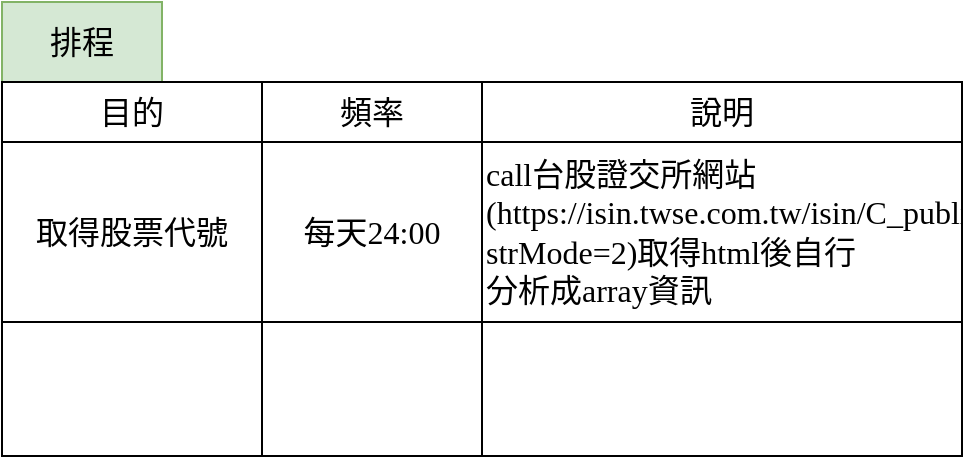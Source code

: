 <mxfile version="16.0.2" type="device" pages="2"><diagram id="e4DUfNniliITKiZ7ePy7" name="第1頁"><mxGraphModel dx="946" dy="606" grid="1" gridSize="10" guides="1" tooltips="1" connect="1" arrows="1" fold="1" page="1" pageScale="1" pageWidth="900" pageHeight="1200" math="0" shadow="0"><root><mxCell id="0"/><mxCell id="1" parent="0"/><mxCell id="ksnaU0MlQ8OEbnl-Scff-1" value="&lt;font face=&quot;Verdana&quot; style=&quot;font-size: 16px&quot;&gt;排程&lt;/font&gt;" style="rounded=0;whiteSpace=wrap;html=1;fillColor=#d5e8d4;strokeColor=#82b366;" parent="1" vertex="1"><mxGeometry x="40" y="40" width="80" height="40" as="geometry"/></mxCell><mxCell id="ksnaU0MlQ8OEbnl-Scff-4" value="" style="shape=table;html=1;whiteSpace=wrap;startSize=0;container=1;collapsible=0;childLayout=tableLayout;fontFamily=Verdana;fontSize=16;" parent="1" vertex="1"><mxGeometry x="40" y="80" width="480" height="187" as="geometry"/></mxCell><mxCell id="ksnaU0MlQ8OEbnl-Scff-5" value="" style="shape=partialRectangle;html=1;whiteSpace=wrap;collapsible=0;dropTarget=0;pointerEvents=0;fillColor=none;top=0;left=0;bottom=0;right=0;points=[[0,0.5],[1,0.5]];portConstraint=eastwest;fontFamily=Verdana;fontSize=16;" parent="ksnaU0MlQ8OEbnl-Scff-4" vertex="1"><mxGeometry width="480" height="30" as="geometry"/></mxCell><mxCell id="ksnaU0MlQ8OEbnl-Scff-6" value="目的" style="shape=partialRectangle;html=1;whiteSpace=wrap;connectable=0;fillColor=none;top=0;left=0;bottom=0;right=0;overflow=hidden;pointerEvents=1;fontFamily=Verdana;fontSize=16;" parent="ksnaU0MlQ8OEbnl-Scff-5" vertex="1"><mxGeometry width="130" height="30" as="geometry"><mxRectangle width="130" height="30" as="alternateBounds"/></mxGeometry></mxCell><mxCell id="ksnaU0MlQ8OEbnl-Scff-7" value="頻率" style="shape=partialRectangle;html=1;whiteSpace=wrap;connectable=0;fillColor=none;top=0;left=0;bottom=0;right=0;overflow=hidden;pointerEvents=1;fontFamily=Verdana;fontSize=16;" parent="ksnaU0MlQ8OEbnl-Scff-5" vertex="1"><mxGeometry x="130" width="110" height="30" as="geometry"><mxRectangle width="110" height="30" as="alternateBounds"/></mxGeometry></mxCell><mxCell id="ksnaU0MlQ8OEbnl-Scff-8" value="說明" style="shape=partialRectangle;html=1;whiteSpace=wrap;connectable=0;fillColor=none;top=0;left=0;bottom=0;right=0;overflow=hidden;pointerEvents=1;fontFamily=Verdana;fontSize=16;" parent="ksnaU0MlQ8OEbnl-Scff-5" vertex="1"><mxGeometry x="240" width="240" height="30" as="geometry"><mxRectangle width="240" height="30" as="alternateBounds"/></mxGeometry></mxCell><mxCell id="ksnaU0MlQ8OEbnl-Scff-9" value="" style="shape=partialRectangle;html=1;whiteSpace=wrap;collapsible=0;dropTarget=0;pointerEvents=0;fillColor=none;top=0;left=0;bottom=0;right=0;points=[[0,0.5],[1,0.5]];portConstraint=eastwest;fontFamily=Verdana;fontSize=16;" parent="ksnaU0MlQ8OEbnl-Scff-4" vertex="1"><mxGeometry y="30" width="480" height="90" as="geometry"/></mxCell><mxCell id="ksnaU0MlQ8OEbnl-Scff-10" value="取得股票代號" style="shape=partialRectangle;html=1;whiteSpace=wrap;connectable=0;fillColor=none;top=0;left=0;bottom=0;right=0;overflow=hidden;pointerEvents=1;fontFamily=Verdana;fontSize=16;" parent="ksnaU0MlQ8OEbnl-Scff-9" vertex="1"><mxGeometry width="130" height="90" as="geometry"><mxRectangle width="130" height="90" as="alternateBounds"/></mxGeometry></mxCell><mxCell id="ksnaU0MlQ8OEbnl-Scff-11" value="每天24:00" style="shape=partialRectangle;html=1;whiteSpace=wrap;connectable=0;fillColor=none;top=0;left=0;bottom=0;right=0;overflow=hidden;pointerEvents=1;fontFamily=Verdana;fontSize=16;" parent="ksnaU0MlQ8OEbnl-Scff-9" vertex="1"><mxGeometry x="130" width="110" height="90" as="geometry"><mxRectangle width="110" height="90" as="alternateBounds"/></mxGeometry></mxCell><mxCell id="ksnaU0MlQ8OEbnl-Scff-12" value="call台股證交所網站(https://isin.twse.com.tw/isin/C_public.jsp?strMode=2)取得html後自行&lt;br&gt;分析成array資訊" style="shape=partialRectangle;html=1;whiteSpace=wrap;connectable=0;fillColor=none;top=0;left=0;bottom=0;right=0;overflow=hidden;pointerEvents=1;fontFamily=Verdana;fontSize=16;align=left;" parent="ksnaU0MlQ8OEbnl-Scff-9" vertex="1"><mxGeometry x="240" width="240" height="90" as="geometry"><mxRectangle width="240" height="90" as="alternateBounds"/></mxGeometry></mxCell><mxCell id="ksnaU0MlQ8OEbnl-Scff-13" value="" style="shape=partialRectangle;html=1;whiteSpace=wrap;collapsible=0;dropTarget=0;pointerEvents=0;fillColor=none;top=0;left=0;bottom=0;right=0;points=[[0,0.5],[1,0.5]];portConstraint=eastwest;fontFamily=Verdana;fontSize=16;" parent="ksnaU0MlQ8OEbnl-Scff-4" vertex="1"><mxGeometry y="120" width="480" height="67" as="geometry"/></mxCell><mxCell id="ksnaU0MlQ8OEbnl-Scff-14" value="" style="shape=partialRectangle;html=1;whiteSpace=wrap;connectable=0;fillColor=none;top=0;left=0;bottom=0;right=0;overflow=hidden;pointerEvents=1;fontFamily=Verdana;fontSize=16;" parent="ksnaU0MlQ8OEbnl-Scff-13" vertex="1"><mxGeometry width="130" height="67" as="geometry"><mxRectangle width="130" height="67" as="alternateBounds"/></mxGeometry></mxCell><mxCell id="ksnaU0MlQ8OEbnl-Scff-15" value="" style="shape=partialRectangle;html=1;whiteSpace=wrap;connectable=0;fillColor=none;top=0;left=0;bottom=0;right=0;overflow=hidden;pointerEvents=1;fontFamily=Verdana;fontSize=16;" parent="ksnaU0MlQ8OEbnl-Scff-13" vertex="1"><mxGeometry x="130" width="110" height="67" as="geometry"><mxRectangle width="110" height="67" as="alternateBounds"/></mxGeometry></mxCell><mxCell id="ksnaU0MlQ8OEbnl-Scff-16" value="" style="shape=partialRectangle;html=1;whiteSpace=wrap;connectable=0;fillColor=none;top=0;left=0;bottom=0;right=0;overflow=hidden;pointerEvents=1;fontFamily=Verdana;fontSize=16;" parent="ksnaU0MlQ8OEbnl-Scff-13" vertex="1"><mxGeometry x="240" width="240" height="67" as="geometry"><mxRectangle width="240" height="67" as="alternateBounds"/></mxGeometry></mxCell></root></mxGraphModel></diagram><diagram id="CJvsSCUFW2xnjAwJ3rR9" name="近期表現"><mxGraphModel dx="946" dy="606" grid="1" gridSize="10" guides="1" tooltips="1" connect="1" arrows="1" fold="1" page="1" pageScale="1" pageWidth="827" pageHeight="1169" math="0" shadow="0"><root><mxCell id="kGhPm6_waNLyGunYHrm5-0"/><mxCell id="kGhPm6_waNLyGunYHrm5-1" parent="kGhPm6_waNLyGunYHrm5-0"/><mxCell id="10Iwuf7TI7A7xJDWc7_a-13" value="basic_data&#10;基本資料" style="shape=table;startSize=50;container=1;collapsible=0;childLayout=tableLayout;fontStyle=0;align=center;pointerEvents=1;fontFamily=Verdana;fontSize=16;" parent="kGhPm6_waNLyGunYHrm5-1" vertex="1"><mxGeometry x="40" y="40" width="300" height="232" as="geometry"/></mxCell><mxCell id="10Iwuf7TI7A7xJDWc7_a-14" value="" style="shape=partialRectangle;html=1;whiteSpace=wrap;collapsible=0;dropTarget=0;pointerEvents=0;fillColor=none;top=0;left=0;bottom=0;right=0;points=[[0,0.5],[1,0.5]];portConstraint=eastwest;fontFamily=Verdana;fontSize=16;" parent="10Iwuf7TI7A7xJDWc7_a-13" vertex="1"><mxGeometry y="50" width="300" height="36" as="geometry"/></mxCell><mxCell id="10Iwuf7TI7A7xJDWc7_a-15" value="id" style="shape=partialRectangle;html=1;whiteSpace=wrap;connectable=0;fillColor=none;top=0;left=0;bottom=0;right=0;overflow=hidden;pointerEvents=1;fontFamily=Verdana;fontSize=16;" parent="10Iwuf7TI7A7xJDWc7_a-14" vertex="1"><mxGeometry width="140" height="36" as="geometry"><mxRectangle width="140" height="36" as="alternateBounds"/></mxGeometry></mxCell><mxCell id="10Iwuf7TI7A7xJDWc7_a-16" value="" style="shape=partialRectangle;html=1;whiteSpace=wrap;connectable=0;fillColor=none;top=0;left=0;bottom=0;right=0;overflow=hidden;pointerEvents=1;fontFamily=Verdana;fontSize=16;" parent="10Iwuf7TI7A7xJDWc7_a-14" vertex="1"><mxGeometry x="140" width="80" height="36" as="geometry"><mxRectangle width="80" height="36" as="alternateBounds"/></mxGeometry></mxCell><mxCell id="10Iwuf7TI7A7xJDWc7_a-17" value="" style="shape=partialRectangle;html=1;whiteSpace=wrap;connectable=0;fillColor=none;top=0;left=0;bottom=0;right=0;overflow=hidden;pointerEvents=1;fontFamily=Verdana;fontSize=16;" parent="10Iwuf7TI7A7xJDWc7_a-14" vertex="1"><mxGeometry x="220" width="80" height="36" as="geometry"><mxRectangle width="80" height="36" as="alternateBounds"/></mxGeometry></mxCell><mxCell id="10Iwuf7TI7A7xJDWc7_a-18" value="" style="shape=partialRectangle;html=1;whiteSpace=wrap;collapsible=0;dropTarget=0;pointerEvents=0;fillColor=none;top=0;left=0;bottom=0;right=0;points=[[0,0.5],[1,0.5]];portConstraint=eastwest;fontFamily=Verdana;fontSize=16;" parent="10Iwuf7TI7A7xJDWc7_a-13" vertex="1"><mxGeometry y="86" width="300" height="38" as="geometry"/></mxCell><mxCell id="10Iwuf7TI7A7xJDWc7_a-19" value="stock_symbol" style="shape=partialRectangle;html=1;whiteSpace=wrap;connectable=0;fillColor=none;top=0;left=0;bottom=0;right=0;overflow=hidden;pointerEvents=1;fontFamily=Verdana;fontSize=16;" parent="10Iwuf7TI7A7xJDWc7_a-18" vertex="1"><mxGeometry width="140" height="38" as="geometry"><mxRectangle width="140" height="38" as="alternateBounds"/></mxGeometry></mxCell><mxCell id="10Iwuf7TI7A7xJDWc7_a-20" value="&lt;span&gt;varchar&lt;/span&gt;" style="shape=partialRectangle;html=1;whiteSpace=wrap;connectable=0;fillColor=none;top=0;left=0;bottom=0;right=0;overflow=hidden;pointerEvents=1;fontFamily=Verdana;fontSize=16;" parent="10Iwuf7TI7A7xJDWc7_a-18" vertex="1"><mxGeometry x="140" width="80" height="38" as="geometry"><mxRectangle width="80" height="38" as="alternateBounds"/></mxGeometry></mxCell><mxCell id="10Iwuf7TI7A7xJDWc7_a-21" value="股票代號" style="shape=partialRectangle;html=1;whiteSpace=wrap;connectable=0;fillColor=none;top=0;left=0;bottom=0;right=0;overflow=hidden;pointerEvents=1;fontFamily=Verdana;fontSize=16;" parent="10Iwuf7TI7A7xJDWc7_a-18" vertex="1"><mxGeometry x="220" width="80" height="38" as="geometry"><mxRectangle width="80" height="38" as="alternateBounds"/></mxGeometry></mxCell><mxCell id="10Iwuf7TI7A7xJDWc7_a-22" value="" style="shape=partialRectangle;html=1;whiteSpace=wrap;collapsible=0;dropTarget=0;pointerEvents=0;fillColor=none;top=0;left=0;bottom=0;right=0;points=[[0,0.5],[1,0.5]];portConstraint=eastwest;fontFamily=Verdana;fontSize=16;" parent="10Iwuf7TI7A7xJDWc7_a-13" vertex="1"><mxGeometry y="124" width="300" height="36" as="geometry"/></mxCell><mxCell id="10Iwuf7TI7A7xJDWc7_a-23" value="company_name" style="shape=partialRectangle;html=1;whiteSpace=wrap;connectable=0;fillColor=none;top=0;left=0;bottom=0;right=0;overflow=hidden;pointerEvents=1;fontFamily=Verdana;fontSize=16;" parent="10Iwuf7TI7A7xJDWc7_a-22" vertex="1"><mxGeometry width="140" height="36" as="geometry"><mxRectangle width="140" height="36" as="alternateBounds"/></mxGeometry></mxCell><mxCell id="10Iwuf7TI7A7xJDWc7_a-24" value="&lt;span&gt;varchar&lt;/span&gt;" style="shape=partialRectangle;html=1;whiteSpace=wrap;connectable=0;fillColor=none;top=0;left=0;bottom=0;right=0;overflow=hidden;pointerEvents=1;fontFamily=Verdana;fontSize=16;" parent="10Iwuf7TI7A7xJDWc7_a-22" vertex="1"><mxGeometry x="140" width="80" height="36" as="geometry"><mxRectangle width="80" height="36" as="alternateBounds"/></mxGeometry></mxCell><mxCell id="10Iwuf7TI7A7xJDWc7_a-25" value="公司名稱" style="shape=partialRectangle;html=1;whiteSpace=wrap;connectable=0;fillColor=none;top=0;left=0;bottom=0;right=0;overflow=hidden;pointerEvents=1;fontFamily=Verdana;fontSize=16;" parent="10Iwuf7TI7A7xJDWc7_a-22" vertex="1"><mxGeometry x="220" width="80" height="36" as="geometry"><mxRectangle width="80" height="36" as="alternateBounds"/></mxGeometry></mxCell><mxCell id="ABkVvnC28HJFvO_x03l5-65" style="shape=partialRectangle;html=1;whiteSpace=wrap;collapsible=0;dropTarget=0;pointerEvents=0;fillColor=none;top=0;left=0;bottom=0;right=0;points=[[0,0.5],[1,0.5]];portConstraint=eastwest;fontFamily=Verdana;fontSize=16;" parent="10Iwuf7TI7A7xJDWc7_a-13" vertex="1"><mxGeometry y="160" width="300" height="36" as="geometry"/></mxCell><mxCell id="ABkVvnC28HJFvO_x03l5-66" value="created_at" style="shape=partialRectangle;html=1;whiteSpace=wrap;connectable=0;fillColor=none;top=0;left=0;bottom=0;right=0;overflow=hidden;pointerEvents=1;fontFamily=Verdana;fontSize=16;" parent="ABkVvnC28HJFvO_x03l5-65" vertex="1"><mxGeometry width="140" height="36" as="geometry"><mxRectangle width="140" height="36" as="alternateBounds"/></mxGeometry></mxCell><mxCell id="ABkVvnC28HJFvO_x03l5-67" value="datetime" style="shape=partialRectangle;html=1;whiteSpace=wrap;connectable=0;fillColor=none;top=0;left=0;bottom=0;right=0;overflow=hidden;pointerEvents=1;fontFamily=Verdana;fontSize=16;" parent="ABkVvnC28HJFvO_x03l5-65" vertex="1"><mxGeometry x="140" width="80" height="36" as="geometry"><mxRectangle width="80" height="36" as="alternateBounds"/></mxGeometry></mxCell><mxCell id="ABkVvnC28HJFvO_x03l5-68" style="shape=partialRectangle;html=1;whiteSpace=wrap;connectable=0;fillColor=none;top=0;left=0;bottom=0;right=0;overflow=hidden;pointerEvents=1;fontFamily=Verdana;fontSize=16;" parent="ABkVvnC28HJFvO_x03l5-65" vertex="1"><mxGeometry x="220" width="80" height="36" as="geometry"><mxRectangle width="80" height="36" as="alternateBounds"/></mxGeometry></mxCell><mxCell id="ABkVvnC28HJFvO_x03l5-69" style="shape=partialRectangle;html=1;whiteSpace=wrap;collapsible=0;dropTarget=0;pointerEvents=0;fillColor=none;top=0;left=0;bottom=0;right=0;points=[[0,0.5],[1,0.5]];portConstraint=eastwest;fontFamily=Verdana;fontSize=16;" parent="10Iwuf7TI7A7xJDWc7_a-13" vertex="1"><mxGeometry y="196" width="300" height="36" as="geometry"/></mxCell><mxCell id="ABkVvnC28HJFvO_x03l5-70" value="updated_at" style="shape=partialRectangle;html=1;whiteSpace=wrap;connectable=0;fillColor=none;top=0;left=0;bottom=0;right=0;overflow=hidden;pointerEvents=1;fontFamily=Verdana;fontSize=16;" parent="ABkVvnC28HJFvO_x03l5-69" vertex="1"><mxGeometry width="140" height="36" as="geometry"><mxRectangle width="140" height="36" as="alternateBounds"/></mxGeometry></mxCell><mxCell id="ABkVvnC28HJFvO_x03l5-71" value="&lt;span&gt;datetime&lt;/span&gt;" style="shape=partialRectangle;html=1;whiteSpace=wrap;connectable=0;fillColor=none;top=0;left=0;bottom=0;right=0;overflow=hidden;pointerEvents=1;fontFamily=Verdana;fontSize=16;" parent="ABkVvnC28HJFvO_x03l5-69" vertex="1"><mxGeometry x="140" width="80" height="36" as="geometry"><mxRectangle width="80" height="36" as="alternateBounds"/></mxGeometry></mxCell><mxCell id="ABkVvnC28HJFvO_x03l5-72" style="shape=partialRectangle;html=1;whiteSpace=wrap;connectable=0;fillColor=none;top=0;left=0;bottom=0;right=0;overflow=hidden;pointerEvents=1;fontFamily=Verdana;fontSize=16;" parent="ABkVvnC28HJFvO_x03l5-69" vertex="1"><mxGeometry x="220" width="80" height="36" as="geometry"><mxRectangle width="80" height="36" as="alternateBounds"/></mxGeometry></mxCell><mxCell id="ABkVvnC28HJFvO_x03l5-0" value="stock_performance&#10;近期表現" style="shape=table;startSize=50;container=1;collapsible=0;childLayout=tableLayout;fontStyle=0;align=center;pointerEvents=1;fontFamily=Verdana;fontSize=16;" parent="kGhPm6_waNLyGunYHrm5-1" vertex="1"><mxGeometry x="360" y="40" width="310" height="736" as="geometry"/></mxCell><mxCell id="ABkVvnC28HJFvO_x03l5-1" value="" style="shape=partialRectangle;html=1;whiteSpace=wrap;collapsible=0;dropTarget=0;pointerEvents=0;fillColor=none;top=0;left=0;bottom=0;right=0;points=[[0,0.5],[1,0.5]];portConstraint=eastwest;fontFamily=Verdana;fontSize=16;" parent="ABkVvnC28HJFvO_x03l5-0" vertex="1"><mxGeometry y="50" width="310" height="36" as="geometry"/></mxCell><mxCell id="ABkVvnC28HJFvO_x03l5-2" value="id" style="shape=partialRectangle;html=1;whiteSpace=wrap;connectable=0;fillColor=none;top=0;left=0;bottom=0;right=0;overflow=hidden;pointerEvents=1;fontFamily=Verdana;fontSize=16;" parent="ABkVvnC28HJFvO_x03l5-1" vertex="1"><mxGeometry width="145" height="36" as="geometry"><mxRectangle width="145" height="36" as="alternateBounds"/></mxGeometry></mxCell><mxCell id="ABkVvnC28HJFvO_x03l5-3" value="" style="shape=partialRectangle;html=1;whiteSpace=wrap;connectable=0;fillColor=none;top=0;left=0;bottom=0;right=0;overflow=hidden;pointerEvents=1;fontFamily=Verdana;fontSize=16;" parent="ABkVvnC28HJFvO_x03l5-1" vertex="1"><mxGeometry x="145" width="72" height="36" as="geometry"><mxRectangle width="72" height="36" as="alternateBounds"/></mxGeometry></mxCell><mxCell id="ABkVvnC28HJFvO_x03l5-4" value="" style="shape=partialRectangle;html=1;whiteSpace=wrap;connectable=0;fillColor=none;top=0;left=0;bottom=0;right=0;overflow=hidden;pointerEvents=1;fontFamily=Verdana;fontSize=16;" parent="ABkVvnC28HJFvO_x03l5-1" vertex="1"><mxGeometry x="217" width="93" height="36" as="geometry"><mxRectangle width="93" height="36" as="alternateBounds"/></mxGeometry></mxCell><mxCell id="ABkVvnC28HJFvO_x03l5-5" value="" style="shape=partialRectangle;html=1;whiteSpace=wrap;collapsible=0;dropTarget=0;pointerEvents=0;fillColor=none;top=0;left=0;bottom=0;right=0;points=[[0,0.5],[1,0.5]];portConstraint=eastwest;fontFamily=Verdana;fontSize=16;" parent="ABkVvnC28HJFvO_x03l5-0" vertex="1"><mxGeometry y="86" width="310" height="38" as="geometry"/></mxCell><mxCell id="ABkVvnC28HJFvO_x03l5-6" value="stock_symbol" style="shape=partialRectangle;html=1;whiteSpace=wrap;connectable=0;fillColor=none;top=0;left=0;bottom=0;right=0;overflow=hidden;pointerEvents=1;fontFamily=Verdana;fontSize=16;" parent="ABkVvnC28HJFvO_x03l5-5" vertex="1"><mxGeometry width="145" height="38" as="geometry"><mxRectangle width="145" height="38" as="alternateBounds"/></mxGeometry></mxCell><mxCell id="ABkVvnC28HJFvO_x03l5-7" value="&lt;span&gt;varchar&lt;/span&gt;" style="shape=partialRectangle;html=1;whiteSpace=wrap;connectable=0;fillColor=none;top=0;left=0;bottom=0;right=0;overflow=hidden;pointerEvents=1;fontFamily=Verdana;fontSize=16;" parent="ABkVvnC28HJFvO_x03l5-5" vertex="1"><mxGeometry x="145" width="72" height="38" as="geometry"><mxRectangle width="72" height="38" as="alternateBounds"/></mxGeometry></mxCell><mxCell id="ABkVvnC28HJFvO_x03l5-8" value="股票代號" style="shape=partialRectangle;html=1;whiteSpace=wrap;connectable=0;fillColor=none;top=0;left=0;bottom=0;right=0;overflow=hidden;pointerEvents=1;fontFamily=Verdana;fontSize=16;" parent="ABkVvnC28HJFvO_x03l5-5" vertex="1"><mxGeometry x="217" width="93" height="38" as="geometry"><mxRectangle width="93" height="38" as="alternateBounds"/></mxGeometry></mxCell><mxCell id="ABkVvnC28HJFvO_x03l5-86" style="shape=partialRectangle;html=1;whiteSpace=wrap;collapsible=0;dropTarget=0;pointerEvents=0;fillColor=none;top=0;left=0;bottom=0;right=0;points=[[0,0.5],[1,0.5]];portConstraint=eastwest;fontFamily=Verdana;fontSize=16;" parent="ABkVvnC28HJFvO_x03l5-0" vertex="1"><mxGeometry y="124" width="310" height="36" as="geometry"/></mxCell><mxCell id="ABkVvnC28HJFvO_x03l5-87" value="crawled_at" style="shape=partialRectangle;html=1;whiteSpace=wrap;connectable=0;fillColor=none;top=0;left=0;bottom=0;right=0;overflow=hidden;pointerEvents=1;fontFamily=Verdana;fontSize=16;" parent="ABkVvnC28HJFvO_x03l5-86" vertex="1"><mxGeometry width="145" height="36" as="geometry"><mxRectangle width="145" height="36" as="alternateBounds"/></mxGeometry></mxCell><mxCell id="ABkVvnC28HJFvO_x03l5-88" value="date" style="shape=partialRectangle;html=1;whiteSpace=wrap;connectable=0;fillColor=none;top=0;left=0;bottom=0;right=0;overflow=hidden;pointerEvents=1;fontFamily=Verdana;fontSize=16;" parent="ABkVvnC28HJFvO_x03l5-86" vertex="1"><mxGeometry x="145" width="72" height="36" as="geometry"><mxRectangle width="72" height="36" as="alternateBounds"/></mxGeometry></mxCell><mxCell id="ABkVvnC28HJFvO_x03l5-89" style="shape=partialRectangle;html=1;whiteSpace=wrap;connectable=0;fillColor=none;top=0;left=0;bottom=0;right=0;overflow=hidden;pointerEvents=1;fontFamily=Verdana;fontSize=16;" parent="ABkVvnC28HJFvO_x03l5-86" vertex="1"><mxGeometry x="217" width="93" height="36" as="geometry"><mxRectangle width="93" height="36" as="alternateBounds"/></mxGeometry></mxCell><mxCell id="ABkVvnC28HJFvO_x03l5-9" value="" style="shape=partialRectangle;html=1;whiteSpace=wrap;collapsible=0;dropTarget=0;pointerEvents=0;fillColor=none;top=0;left=0;bottom=0;right=0;points=[[0,0.5],[1,0.5]];portConstraint=eastwest;fontFamily=Verdana;fontSize=16;" parent="ABkVvnC28HJFvO_x03l5-0" vertex="1"><mxGeometry y="160" width="310" height="36" as="geometry"/></mxCell><mxCell id="ABkVvnC28HJFvO_x03l5-10" value="three_day" style="shape=partialRectangle;html=1;whiteSpace=wrap;connectable=0;fillColor=none;top=0;left=0;bottom=0;right=0;overflow=hidden;pointerEvents=1;fontFamily=Verdana;fontSize=16;" parent="ABkVvnC28HJFvO_x03l5-9" vertex="1"><mxGeometry width="145" height="36" as="geometry"><mxRectangle width="145" height="36" as="alternateBounds"/></mxGeometry></mxCell><mxCell id="ABkVvnC28HJFvO_x03l5-11" value="&lt;span&gt;deciaml&lt;/span&gt;" style="shape=partialRectangle;html=1;whiteSpace=wrap;connectable=0;fillColor=none;top=0;left=0;bottom=0;right=0;overflow=hidden;pointerEvents=1;fontFamily=Verdana;fontSize=16;" parent="ABkVvnC28HJFvO_x03l5-9" vertex="1"><mxGeometry x="145" width="72" height="36" as="geometry"><mxRectangle width="72" height="36" as="alternateBounds"/></mxGeometry></mxCell><mxCell id="ABkVvnC28HJFvO_x03l5-12" value="三日" style="shape=partialRectangle;html=1;whiteSpace=wrap;connectable=0;fillColor=none;top=0;left=0;bottom=0;right=0;overflow=hidden;pointerEvents=1;fontFamily=Verdana;fontSize=16;" parent="ABkVvnC28HJFvO_x03l5-9" vertex="1"><mxGeometry x="217" width="93" height="36" as="geometry"><mxRectangle width="93" height="36" as="alternateBounds"/></mxGeometry></mxCell><mxCell id="ABkVvnC28HJFvO_x03l5-13" style="shape=partialRectangle;html=1;whiteSpace=wrap;collapsible=0;dropTarget=0;pointerEvents=0;fillColor=none;top=0;left=0;bottom=0;right=0;points=[[0,0.5],[1,0.5]];portConstraint=eastwest;fontFamily=Verdana;fontSize=16;" parent="ABkVvnC28HJFvO_x03l5-0" vertex="1"><mxGeometry y="196" width="310" height="36" as="geometry"/></mxCell><mxCell id="ABkVvnC28HJFvO_x03l5-14" value="one_week" style="shape=partialRectangle;html=1;whiteSpace=wrap;connectable=0;fillColor=none;top=0;left=0;bottom=0;right=0;overflow=hidden;pointerEvents=1;fontFamily=Verdana;fontSize=16;" parent="ABkVvnC28HJFvO_x03l5-13" vertex="1"><mxGeometry width="145" height="36" as="geometry"><mxRectangle width="145" height="36" as="alternateBounds"/></mxGeometry></mxCell><mxCell id="ABkVvnC28HJFvO_x03l5-15" value="deciaml" style="shape=partialRectangle;html=1;whiteSpace=wrap;connectable=0;fillColor=none;top=0;left=0;bottom=0;right=0;overflow=hidden;pointerEvents=1;fontFamily=Verdana;fontSize=16;" parent="ABkVvnC28HJFvO_x03l5-13" vertex="1"><mxGeometry x="145" width="72" height="36" as="geometry"><mxRectangle width="72" height="36" as="alternateBounds"/></mxGeometry></mxCell><mxCell id="ABkVvnC28HJFvO_x03l5-16" value="&lt;span&gt;一週&lt;/span&gt;" style="shape=partialRectangle;html=1;whiteSpace=wrap;connectable=0;fillColor=none;top=0;left=0;bottom=0;right=0;overflow=hidden;pointerEvents=1;fontFamily=Verdana;fontSize=16;" parent="ABkVvnC28HJFvO_x03l5-13" vertex="1"><mxGeometry x="217" width="93" height="36" as="geometry"><mxRectangle width="93" height="36" as="alternateBounds"/></mxGeometry></mxCell><mxCell id="ABkVvnC28HJFvO_x03l5-17" style="shape=partialRectangle;html=1;whiteSpace=wrap;collapsible=0;dropTarget=0;pointerEvents=0;fillColor=none;top=0;left=0;bottom=0;right=0;points=[[0,0.5],[1,0.5]];portConstraint=eastwest;fontFamily=Verdana;fontSize=16;" parent="ABkVvnC28HJFvO_x03l5-0" vertex="1"><mxGeometry y="232" width="310" height="36" as="geometry"/></mxCell><mxCell id="ABkVvnC28HJFvO_x03l5-18" value="two_weeks" style="shape=partialRectangle;html=1;whiteSpace=wrap;connectable=0;fillColor=none;top=0;left=0;bottom=0;right=0;overflow=hidden;pointerEvents=1;fontFamily=Verdana;fontSize=16;" parent="ABkVvnC28HJFvO_x03l5-17" vertex="1"><mxGeometry width="145" height="36" as="geometry"><mxRectangle width="145" height="36" as="alternateBounds"/></mxGeometry></mxCell><mxCell id="ABkVvnC28HJFvO_x03l5-19" value="deciaml" style="shape=partialRectangle;html=1;whiteSpace=wrap;connectable=0;fillColor=none;top=0;left=0;bottom=0;right=0;overflow=hidden;pointerEvents=1;fontFamily=Verdana;fontSize=16;" parent="ABkVvnC28HJFvO_x03l5-17" vertex="1"><mxGeometry x="145" width="72" height="36" as="geometry"><mxRectangle width="72" height="36" as="alternateBounds"/></mxGeometry></mxCell><mxCell id="ABkVvnC28HJFvO_x03l5-20" value="&lt;span&gt;兩週&lt;/span&gt;" style="shape=partialRectangle;html=1;whiteSpace=wrap;connectable=0;fillColor=none;top=0;left=0;bottom=0;right=0;overflow=hidden;pointerEvents=1;fontFamily=Verdana;fontSize=16;" parent="ABkVvnC28HJFvO_x03l5-17" vertex="1"><mxGeometry x="217" width="93" height="36" as="geometry"><mxRectangle width="93" height="36" as="alternateBounds"/></mxGeometry></mxCell><mxCell id="ABkVvnC28HJFvO_x03l5-21" style="shape=partialRectangle;html=1;whiteSpace=wrap;collapsible=0;dropTarget=0;pointerEvents=0;fillColor=none;top=0;left=0;bottom=0;right=0;points=[[0,0.5],[1,0.5]];portConstraint=eastwest;fontFamily=Verdana;fontSize=16;" parent="ABkVvnC28HJFvO_x03l5-0" vertex="1"><mxGeometry y="268" width="310" height="36" as="geometry"/></mxCell><mxCell id="ABkVvnC28HJFvO_x03l5-22" value="this_month" style="shape=partialRectangle;html=1;whiteSpace=wrap;connectable=0;fillColor=none;top=0;left=0;bottom=0;right=0;overflow=hidden;pointerEvents=1;fontFamily=Verdana;fontSize=16;" parent="ABkVvnC28HJFvO_x03l5-21" vertex="1"><mxGeometry width="145" height="36" as="geometry"><mxRectangle width="145" height="36" as="alternateBounds"/></mxGeometry></mxCell><mxCell id="ABkVvnC28HJFvO_x03l5-23" value="deciaml" style="shape=partialRectangle;html=1;whiteSpace=wrap;connectable=0;fillColor=none;top=0;left=0;bottom=0;right=0;overflow=hidden;pointerEvents=1;fontFamily=Verdana;fontSize=16;" parent="ABkVvnC28HJFvO_x03l5-21" vertex="1"><mxGeometry x="145" width="72" height="36" as="geometry"><mxRectangle width="72" height="36" as="alternateBounds"/></mxGeometry></mxCell><mxCell id="ABkVvnC28HJFvO_x03l5-24" value="&lt;span&gt;本月&lt;/span&gt;" style="shape=partialRectangle;html=1;whiteSpace=wrap;connectable=0;fillColor=none;top=0;left=0;bottom=0;right=0;overflow=hidden;pointerEvents=1;fontFamily=Verdana;fontSize=16;" parent="ABkVvnC28HJFvO_x03l5-21" vertex="1"><mxGeometry x="217" width="93" height="36" as="geometry"><mxRectangle width="93" height="36" as="alternateBounds"/></mxGeometry></mxCell><mxCell id="ABkVvnC28HJFvO_x03l5-25" style="shape=partialRectangle;html=1;whiteSpace=wrap;collapsible=0;dropTarget=0;pointerEvents=0;fillColor=none;top=0;left=0;bottom=0;right=0;points=[[0,0.5],[1,0.5]];portConstraint=eastwest;fontFamily=Verdana;fontSize=16;" parent="ABkVvnC28HJFvO_x03l5-0" vertex="1"><mxGeometry y="304" width="310" height="36" as="geometry"/></mxCell><mxCell id="ABkVvnC28HJFvO_x03l5-26" value="one_month" style="shape=partialRectangle;html=1;whiteSpace=wrap;connectable=0;fillColor=none;top=0;left=0;bottom=0;right=0;overflow=hidden;pointerEvents=1;fontFamily=Verdana;fontSize=16;" parent="ABkVvnC28HJFvO_x03l5-25" vertex="1"><mxGeometry width="145" height="36" as="geometry"><mxRectangle width="145" height="36" as="alternateBounds"/></mxGeometry></mxCell><mxCell id="ABkVvnC28HJFvO_x03l5-27" value="deciaml" style="shape=partialRectangle;html=1;whiteSpace=wrap;connectable=0;fillColor=none;top=0;left=0;bottom=0;right=0;overflow=hidden;pointerEvents=1;fontFamily=Verdana;fontSize=16;" parent="ABkVvnC28HJFvO_x03l5-25" vertex="1"><mxGeometry x="145" width="72" height="36" as="geometry"><mxRectangle width="72" height="36" as="alternateBounds"/></mxGeometry></mxCell><mxCell id="ABkVvnC28HJFvO_x03l5-28" value="&lt;span&gt;一個月&lt;/span&gt;" style="shape=partialRectangle;html=1;whiteSpace=wrap;connectable=0;fillColor=none;top=0;left=0;bottom=0;right=0;overflow=hidden;pointerEvents=1;fontFamily=Verdana;fontSize=16;" parent="ABkVvnC28HJFvO_x03l5-25" vertex="1"><mxGeometry x="217" width="93" height="36" as="geometry"><mxRectangle width="93" height="36" as="alternateBounds"/></mxGeometry></mxCell><mxCell id="ABkVvnC28HJFvO_x03l5-29" style="shape=partialRectangle;html=1;whiteSpace=wrap;collapsible=0;dropTarget=0;pointerEvents=0;fillColor=none;top=0;left=0;bottom=0;right=0;points=[[0,0.5],[1,0.5]];portConstraint=eastwest;fontFamily=Verdana;fontSize=16;" parent="ABkVvnC28HJFvO_x03l5-0" vertex="1"><mxGeometry y="340" width="310" height="36" as="geometry"/></mxCell><mxCell id="ABkVvnC28HJFvO_x03l5-30" value="one_quarter" style="shape=partialRectangle;html=1;whiteSpace=wrap;connectable=0;fillColor=none;top=0;left=0;bottom=0;right=0;overflow=hidden;pointerEvents=1;fontFamily=Verdana;fontSize=16;" parent="ABkVvnC28HJFvO_x03l5-29" vertex="1"><mxGeometry width="145" height="36" as="geometry"><mxRectangle width="145" height="36" as="alternateBounds"/></mxGeometry></mxCell><mxCell id="ABkVvnC28HJFvO_x03l5-31" value="deciaml" style="shape=partialRectangle;html=1;whiteSpace=wrap;connectable=0;fillColor=none;top=0;left=0;bottom=0;right=0;overflow=hidden;pointerEvents=1;fontFamily=Verdana;fontSize=16;" parent="ABkVvnC28HJFvO_x03l5-29" vertex="1"><mxGeometry x="145" width="72" height="36" as="geometry"><mxRectangle width="72" height="36" as="alternateBounds"/></mxGeometry></mxCell><mxCell id="ABkVvnC28HJFvO_x03l5-32" value="&lt;span&gt;一季&lt;/span&gt;" style="shape=partialRectangle;html=1;whiteSpace=wrap;connectable=0;fillColor=none;top=0;left=0;bottom=0;right=0;overflow=hidden;pointerEvents=1;fontFamily=Verdana;fontSize=16;" parent="ABkVvnC28HJFvO_x03l5-29" vertex="1"><mxGeometry x="217" width="93" height="36" as="geometry"><mxRectangle width="93" height="36" as="alternateBounds"/></mxGeometry></mxCell><mxCell id="ABkVvnC28HJFvO_x03l5-33" style="shape=partialRectangle;html=1;whiteSpace=wrap;collapsible=0;dropTarget=0;pointerEvents=0;fillColor=none;top=0;left=0;bottom=0;right=0;points=[[0,0.5],[1,0.5]];portConstraint=eastwest;fontFamily=Verdana;fontSize=16;" parent="ABkVvnC28HJFvO_x03l5-0" vertex="1"><mxGeometry y="376" width="310" height="36" as="geometry"/></mxCell><mxCell id="ABkVvnC28HJFvO_x03l5-34" value="half_year" style="shape=partialRectangle;html=1;whiteSpace=wrap;connectable=0;fillColor=none;top=0;left=0;bottom=0;right=0;overflow=hidden;pointerEvents=1;fontFamily=Verdana;fontSize=16;" parent="ABkVvnC28HJFvO_x03l5-33" vertex="1"><mxGeometry width="145" height="36" as="geometry"><mxRectangle width="145" height="36" as="alternateBounds"/></mxGeometry></mxCell><mxCell id="ABkVvnC28HJFvO_x03l5-35" value="deciaml" style="shape=partialRectangle;html=1;whiteSpace=wrap;connectable=0;fillColor=none;top=0;left=0;bottom=0;right=0;overflow=hidden;pointerEvents=1;fontFamily=Verdana;fontSize=16;" parent="ABkVvnC28HJFvO_x03l5-33" vertex="1"><mxGeometry x="145" width="72" height="36" as="geometry"><mxRectangle width="72" height="36" as="alternateBounds"/></mxGeometry></mxCell><mxCell id="ABkVvnC28HJFvO_x03l5-36" value="&lt;span&gt;半年&lt;/span&gt;" style="shape=partialRectangle;html=1;whiteSpace=wrap;connectable=0;fillColor=none;top=0;left=0;bottom=0;right=0;overflow=hidden;pointerEvents=1;fontFamily=Verdana;fontSize=16;" parent="ABkVvnC28HJFvO_x03l5-33" vertex="1"><mxGeometry x="217" width="93" height="36" as="geometry"><mxRectangle width="93" height="36" as="alternateBounds"/></mxGeometry></mxCell><mxCell id="ABkVvnC28HJFvO_x03l5-37" style="shape=partialRectangle;html=1;whiteSpace=wrap;collapsible=0;dropTarget=0;pointerEvents=0;fillColor=none;top=0;left=0;bottom=0;right=0;points=[[0,0.5],[1,0.5]];portConstraint=eastwest;fontFamily=Verdana;fontSize=16;" parent="ABkVvnC28HJFvO_x03l5-0" vertex="1"><mxGeometry y="412" width="310" height="36" as="geometry"/></mxCell><mxCell id="ABkVvnC28HJFvO_x03l5-38" value="this_year" style="shape=partialRectangle;html=1;whiteSpace=wrap;connectable=0;fillColor=none;top=0;left=0;bottom=0;right=0;overflow=hidden;pointerEvents=1;fontFamily=Verdana;fontSize=16;" parent="ABkVvnC28HJFvO_x03l5-37" vertex="1"><mxGeometry width="145" height="36" as="geometry"><mxRectangle width="145" height="36" as="alternateBounds"/></mxGeometry></mxCell><mxCell id="ABkVvnC28HJFvO_x03l5-39" value="deciaml" style="shape=partialRectangle;html=1;whiteSpace=wrap;connectable=0;fillColor=none;top=0;left=0;bottom=0;right=0;overflow=hidden;pointerEvents=1;fontFamily=Verdana;fontSize=16;" parent="ABkVvnC28HJFvO_x03l5-37" vertex="1"><mxGeometry x="145" width="72" height="36" as="geometry"><mxRectangle width="72" height="36" as="alternateBounds"/></mxGeometry></mxCell><mxCell id="ABkVvnC28HJFvO_x03l5-40" value="&lt;span&gt;今年&lt;/span&gt;" style="shape=partialRectangle;html=1;whiteSpace=wrap;connectable=0;fillColor=none;top=0;left=0;bottom=0;right=0;overflow=hidden;pointerEvents=1;fontFamily=Verdana;fontSize=16;" parent="ABkVvnC28HJFvO_x03l5-37" vertex="1"><mxGeometry x="217" width="93" height="36" as="geometry"><mxRectangle width="93" height="36" as="alternateBounds"/></mxGeometry></mxCell><mxCell id="ABkVvnC28HJFvO_x03l5-41" style="shape=partialRectangle;html=1;whiteSpace=wrap;collapsible=0;dropTarget=0;pointerEvents=0;fillColor=none;top=0;left=0;bottom=0;right=0;points=[[0,0.5],[1,0.5]];portConstraint=eastwest;fontFamily=Verdana;fontSize=16;" parent="ABkVvnC28HJFvO_x03l5-0" vertex="1"><mxGeometry y="448" width="310" height="36" as="geometry"/></mxCell><mxCell id="ABkVvnC28HJFvO_x03l5-42" value="one_year" style="shape=partialRectangle;html=1;whiteSpace=wrap;connectable=0;fillColor=none;top=0;left=0;bottom=0;right=0;overflow=hidden;pointerEvents=1;fontFamily=Verdana;fontSize=16;" parent="ABkVvnC28HJFvO_x03l5-41" vertex="1"><mxGeometry width="145" height="36" as="geometry"><mxRectangle width="145" height="36" as="alternateBounds"/></mxGeometry></mxCell><mxCell id="ABkVvnC28HJFvO_x03l5-43" value="deciaml" style="shape=partialRectangle;html=1;whiteSpace=wrap;connectable=0;fillColor=none;top=0;left=0;bottom=0;right=0;overflow=hidden;pointerEvents=1;fontFamily=Verdana;fontSize=16;" parent="ABkVvnC28HJFvO_x03l5-41" vertex="1"><mxGeometry x="145" width="72" height="36" as="geometry"><mxRectangle width="72" height="36" as="alternateBounds"/></mxGeometry></mxCell><mxCell id="ABkVvnC28HJFvO_x03l5-44" value="&lt;span&gt;一年&lt;/span&gt;" style="shape=partialRectangle;html=1;whiteSpace=wrap;connectable=0;fillColor=none;top=0;left=0;bottom=0;right=0;overflow=hidden;pointerEvents=1;fontFamily=Verdana;fontSize=16;" parent="ABkVvnC28HJFvO_x03l5-41" vertex="1"><mxGeometry x="217" width="93" height="36" as="geometry"><mxRectangle width="93" height="36" as="alternateBounds"/></mxGeometry></mxCell><mxCell id="ABkVvnC28HJFvO_x03l5-45" style="shape=partialRectangle;html=1;whiteSpace=wrap;collapsible=0;dropTarget=0;pointerEvents=0;fillColor=none;top=0;left=0;bottom=0;right=0;points=[[0,0.5],[1,0.5]];portConstraint=eastwest;fontFamily=Verdana;fontSize=16;" parent="ABkVvnC28HJFvO_x03l5-0" vertex="1"><mxGeometry y="484" width="310" height="36" as="geometry"/></mxCell><mxCell id="ABkVvnC28HJFvO_x03l5-46" value="highest_this_year" style="shape=partialRectangle;html=1;whiteSpace=wrap;connectable=0;fillColor=none;top=0;left=0;bottom=0;right=0;overflow=hidden;pointerEvents=1;fontFamily=Verdana;fontSize=16;" parent="ABkVvnC28HJFvO_x03l5-45" vertex="1"><mxGeometry width="145" height="36" as="geometry"><mxRectangle width="145" height="36" as="alternateBounds"/></mxGeometry></mxCell><mxCell id="ABkVvnC28HJFvO_x03l5-47" value="deciaml" style="shape=partialRectangle;html=1;whiteSpace=wrap;connectable=0;fillColor=none;top=0;left=0;bottom=0;right=0;overflow=hidden;pointerEvents=1;fontFamily=Verdana;fontSize=16;" parent="ABkVvnC28HJFvO_x03l5-45" vertex="1"><mxGeometry x="145" width="72" height="36" as="geometry"><mxRectangle width="72" height="36" as="alternateBounds"/></mxGeometry></mxCell><mxCell id="ABkVvnC28HJFvO_x03l5-48" value="&lt;span&gt;自今年高點&lt;/span&gt;" style="shape=partialRectangle;html=1;whiteSpace=wrap;connectable=0;fillColor=none;top=0;left=0;bottom=0;right=0;overflow=hidden;pointerEvents=1;fontFamily=Verdana;fontSize=16;" parent="ABkVvnC28HJFvO_x03l5-45" vertex="1"><mxGeometry x="217" width="93" height="36" as="geometry"><mxRectangle width="93" height="36" as="alternateBounds"/></mxGeometry></mxCell><mxCell id="ABkVvnC28HJFvO_x03l5-49" style="shape=partialRectangle;html=1;whiteSpace=wrap;collapsible=0;dropTarget=0;pointerEvents=0;fillColor=none;top=0;left=0;bottom=0;right=0;points=[[0,0.5],[1,0.5]];portConstraint=eastwest;fontFamily=Verdana;fontSize=16;" parent="ABkVvnC28HJFvO_x03l5-0" vertex="1"><mxGeometry y="520" width="310" height="36" as="geometry"/></mxCell><mxCell id="ABkVvnC28HJFvO_x03l5-50" value="&lt;span&gt;lowest_this_year&lt;/span&gt;" style="shape=partialRectangle;html=1;whiteSpace=wrap;connectable=0;fillColor=none;top=0;left=0;bottom=0;right=0;overflow=hidden;pointerEvents=1;fontFamily=Verdana;fontSize=16;" parent="ABkVvnC28HJFvO_x03l5-49" vertex="1"><mxGeometry width="145" height="36" as="geometry"><mxRectangle width="145" height="36" as="alternateBounds"/></mxGeometry></mxCell><mxCell id="ABkVvnC28HJFvO_x03l5-51" value="deciaml" style="shape=partialRectangle;html=1;whiteSpace=wrap;connectable=0;fillColor=none;top=0;left=0;bottom=0;right=0;overflow=hidden;pointerEvents=1;fontFamily=Verdana;fontSize=16;" parent="ABkVvnC28HJFvO_x03l5-49" vertex="1"><mxGeometry x="145" width="72" height="36" as="geometry"><mxRectangle width="72" height="36" as="alternateBounds"/></mxGeometry></mxCell><mxCell id="ABkVvnC28HJFvO_x03l5-52" value="&lt;span&gt;自今年低點&lt;/span&gt;" style="shape=partialRectangle;html=1;whiteSpace=wrap;connectable=0;fillColor=none;top=0;left=0;bottom=0;right=0;overflow=hidden;pointerEvents=1;fontFamily=Verdana;fontSize=16;" parent="ABkVvnC28HJFvO_x03l5-49" vertex="1"><mxGeometry x="217" width="93" height="36" as="geometry"><mxRectangle width="93" height="36" as="alternateBounds"/></mxGeometry></mxCell><mxCell id="ABkVvnC28HJFvO_x03l5-53" style="shape=partialRectangle;html=1;whiteSpace=wrap;collapsible=0;dropTarget=0;pointerEvents=0;fillColor=none;top=0;left=0;bottom=0;right=0;points=[[0,0.5],[1,0.5]];portConstraint=eastwest;fontFamily=Verdana;fontSize=16;" parent="ABkVvnC28HJFvO_x03l5-0" vertex="1"><mxGeometry y="556" width="310" height="36" as="geometry"/></mxCell><mxCell id="ABkVvnC28HJFvO_x03l5-54" value="two_years" style="shape=partialRectangle;html=1;whiteSpace=wrap;connectable=0;fillColor=none;top=0;left=0;bottom=0;right=0;overflow=hidden;pointerEvents=1;fontFamily=Verdana;fontSize=16;" parent="ABkVvnC28HJFvO_x03l5-53" vertex="1"><mxGeometry width="145" height="36" as="geometry"><mxRectangle width="145" height="36" as="alternateBounds"/></mxGeometry></mxCell><mxCell id="ABkVvnC28HJFvO_x03l5-55" value="deciaml" style="shape=partialRectangle;html=1;whiteSpace=wrap;connectable=0;fillColor=none;top=0;left=0;bottom=0;right=0;overflow=hidden;pointerEvents=1;fontFamily=Verdana;fontSize=16;" parent="ABkVvnC28HJFvO_x03l5-53" vertex="1"><mxGeometry x="145" width="72" height="36" as="geometry"><mxRectangle width="72" height="36" as="alternateBounds"/></mxGeometry></mxCell><mxCell id="ABkVvnC28HJFvO_x03l5-56" value="&lt;span&gt;兩年&lt;/span&gt;" style="shape=partialRectangle;html=1;whiteSpace=wrap;connectable=0;fillColor=none;top=0;left=0;bottom=0;right=0;overflow=hidden;pointerEvents=1;fontFamily=Verdana;fontSize=16;" parent="ABkVvnC28HJFvO_x03l5-53" vertex="1"><mxGeometry x="217" width="93" height="36" as="geometry"><mxRectangle width="93" height="36" as="alternateBounds"/></mxGeometry></mxCell><mxCell id="ABkVvnC28HJFvO_x03l5-57" style="shape=partialRectangle;html=1;whiteSpace=wrap;collapsible=0;dropTarget=0;pointerEvents=0;fillColor=none;top=0;left=0;bottom=0;right=0;points=[[0,0.5],[1,0.5]];portConstraint=eastwest;fontFamily=Verdana;fontSize=16;" parent="ABkVvnC28HJFvO_x03l5-0" vertex="1"><mxGeometry y="592" width="310" height="36" as="geometry"/></mxCell><mxCell id="ABkVvnC28HJFvO_x03l5-58" value="three_years" style="shape=partialRectangle;html=1;whiteSpace=wrap;connectable=0;fillColor=none;top=0;left=0;bottom=0;right=0;overflow=hidden;pointerEvents=1;fontFamily=Verdana;fontSize=16;" parent="ABkVvnC28HJFvO_x03l5-57" vertex="1"><mxGeometry width="145" height="36" as="geometry"><mxRectangle width="145" height="36" as="alternateBounds"/></mxGeometry></mxCell><mxCell id="ABkVvnC28HJFvO_x03l5-59" value="deciaml" style="shape=partialRectangle;html=1;whiteSpace=wrap;connectable=0;fillColor=none;top=0;left=0;bottom=0;right=0;overflow=hidden;pointerEvents=1;fontFamily=Verdana;fontSize=16;" parent="ABkVvnC28HJFvO_x03l5-57" vertex="1"><mxGeometry x="145" width="72" height="36" as="geometry"><mxRectangle width="72" height="36" as="alternateBounds"/></mxGeometry></mxCell><mxCell id="ABkVvnC28HJFvO_x03l5-60" value="&lt;span&gt;三年&lt;/span&gt;" style="shape=partialRectangle;html=1;whiteSpace=wrap;connectable=0;fillColor=none;top=0;left=0;bottom=0;right=0;overflow=hidden;pointerEvents=1;fontFamily=Verdana;fontSize=16;" parent="ABkVvnC28HJFvO_x03l5-57" vertex="1"><mxGeometry x="217" width="93" height="36" as="geometry"><mxRectangle width="93" height="36" as="alternateBounds"/></mxGeometry></mxCell><mxCell id="ABkVvnC28HJFvO_x03l5-61" style="shape=partialRectangle;html=1;whiteSpace=wrap;collapsible=0;dropTarget=0;pointerEvents=0;fillColor=none;top=0;left=0;bottom=0;right=0;points=[[0,0.5],[1,0.5]];portConstraint=eastwest;fontFamily=Verdana;fontSize=16;" parent="ABkVvnC28HJFvO_x03l5-0" vertex="1"><mxGeometry y="628" width="310" height="36" as="geometry"/></mxCell><mxCell id="ABkVvnC28HJFvO_x03l5-62" value="five_years" style="shape=partialRectangle;html=1;whiteSpace=wrap;connectable=0;fillColor=none;top=0;left=0;bottom=0;right=0;overflow=hidden;pointerEvents=1;fontFamily=Verdana;fontSize=16;" parent="ABkVvnC28HJFvO_x03l5-61" vertex="1"><mxGeometry width="145" height="36" as="geometry"><mxRectangle width="145" height="36" as="alternateBounds"/></mxGeometry></mxCell><mxCell id="ABkVvnC28HJFvO_x03l5-63" value="deciaml" style="shape=partialRectangle;html=1;whiteSpace=wrap;connectable=0;fillColor=none;top=0;left=0;bottom=0;right=0;overflow=hidden;pointerEvents=1;fontFamily=Verdana;fontSize=16;" parent="ABkVvnC28HJFvO_x03l5-61" vertex="1"><mxGeometry x="145" width="72" height="36" as="geometry"><mxRectangle width="72" height="36" as="alternateBounds"/></mxGeometry></mxCell><mxCell id="ABkVvnC28HJFvO_x03l5-64" value="&lt;span&gt;五年&lt;/span&gt;" style="shape=partialRectangle;html=1;whiteSpace=wrap;connectable=0;fillColor=none;top=0;left=0;bottom=0;right=0;overflow=hidden;pointerEvents=1;fontFamily=Verdana;fontSize=16;" parent="ABkVvnC28HJFvO_x03l5-61" vertex="1"><mxGeometry x="217" width="93" height="36" as="geometry"><mxRectangle width="93" height="36" as="alternateBounds"/></mxGeometry></mxCell><mxCell id="ABkVvnC28HJFvO_x03l5-73" style="shape=partialRectangle;html=1;whiteSpace=wrap;collapsible=0;dropTarget=0;pointerEvents=0;fillColor=none;top=0;left=0;bottom=0;right=0;points=[[0,0.5],[1,0.5]];portConstraint=eastwest;fontFamily=Verdana;fontSize=16;" parent="ABkVvnC28HJFvO_x03l5-0" vertex="1"><mxGeometry y="664" width="310" height="36" as="geometry"/></mxCell><mxCell id="ABkVvnC28HJFvO_x03l5-74" value="&lt;span&gt;created_at&lt;/span&gt;" style="shape=partialRectangle;html=1;whiteSpace=wrap;connectable=0;fillColor=none;top=0;left=0;bottom=0;right=0;overflow=hidden;pointerEvents=1;fontFamily=Verdana;fontSize=16;" parent="ABkVvnC28HJFvO_x03l5-73" vertex="1"><mxGeometry width="145" height="36" as="geometry"><mxRectangle width="145" height="36" as="alternateBounds"/></mxGeometry></mxCell><mxCell id="ABkVvnC28HJFvO_x03l5-75" value="&lt;span&gt;datetime&lt;/span&gt;" style="shape=partialRectangle;html=1;whiteSpace=wrap;connectable=0;fillColor=none;top=0;left=0;bottom=0;right=0;overflow=hidden;pointerEvents=1;fontFamily=Verdana;fontSize=16;" parent="ABkVvnC28HJFvO_x03l5-73" vertex="1"><mxGeometry x="145" width="72" height="36" as="geometry"><mxRectangle width="72" height="36" as="alternateBounds"/></mxGeometry></mxCell><mxCell id="ABkVvnC28HJFvO_x03l5-76" style="shape=partialRectangle;html=1;whiteSpace=wrap;connectable=0;fillColor=none;top=0;left=0;bottom=0;right=0;overflow=hidden;pointerEvents=1;fontFamily=Verdana;fontSize=16;" parent="ABkVvnC28HJFvO_x03l5-73" vertex="1"><mxGeometry x="217" width="93" height="36" as="geometry"><mxRectangle width="93" height="36" as="alternateBounds"/></mxGeometry></mxCell><mxCell id="6ORy-4lZjeXdobfFox1M-0" style="shape=partialRectangle;html=1;whiteSpace=wrap;collapsible=0;dropTarget=0;pointerEvents=0;fillColor=none;top=0;left=0;bottom=0;right=0;points=[[0,0.5],[1,0.5]];portConstraint=eastwest;fontFamily=Verdana;fontSize=16;" parent="ABkVvnC28HJFvO_x03l5-0" vertex="1"><mxGeometry y="700" width="310" height="36" as="geometry"/></mxCell><mxCell id="6ORy-4lZjeXdobfFox1M-1" value="&lt;span&gt;updated_at&lt;/span&gt;" style="shape=partialRectangle;html=1;whiteSpace=wrap;connectable=0;fillColor=none;top=0;left=0;bottom=0;right=0;overflow=hidden;pointerEvents=1;fontFamily=Verdana;fontSize=16;" parent="6ORy-4lZjeXdobfFox1M-0" vertex="1"><mxGeometry width="145" height="36" as="geometry"><mxRectangle width="145" height="36" as="alternateBounds"/></mxGeometry></mxCell><mxCell id="6ORy-4lZjeXdobfFox1M-2" value="&lt;span&gt;datetime&lt;/span&gt;" style="shape=partialRectangle;html=1;whiteSpace=wrap;connectable=0;fillColor=none;top=0;left=0;bottom=0;right=0;overflow=hidden;pointerEvents=1;fontFamily=Verdana;fontSize=16;" parent="6ORy-4lZjeXdobfFox1M-0" vertex="1"><mxGeometry x="145" width="72" height="36" as="geometry"><mxRectangle width="72" height="36" as="alternateBounds"/></mxGeometry></mxCell><mxCell id="6ORy-4lZjeXdobfFox1M-3" style="shape=partialRectangle;html=1;whiteSpace=wrap;connectable=0;fillColor=none;top=0;left=0;bottom=0;right=0;overflow=hidden;pointerEvents=1;fontFamily=Verdana;fontSize=16;" parent="6ORy-4lZjeXdobfFox1M-0" vertex="1"><mxGeometry x="217" width="93" height="36" as="geometry"><mxRectangle width="93" height="36" as="alternateBounds"/></mxGeometry></mxCell><mxCell id="ABkVvnC28HJFvO_x03l5-85" value="大盤表現該怎麼表示?&lt;br&gt;不用每次爬都更新吧?" style="rounded=0;whiteSpace=wrap;html=1;fillColor=#f8cecc;strokeColor=#b85450;" parent="kGhPm6_waNLyGunYHrm5-1" vertex="1"><mxGeometry x="680" y="126" width="120" height="34" as="geometry"/></mxCell><mxCell id="ABkVvnC28HJFvO_x03l5-90" value="這個欄位拿來與股票代號做複合唯一鍵" style="rounded=0;whiteSpace=wrap;html=1;fillColor=#f8cecc;strokeColor=#b85450;" parent="kGhPm6_waNLyGunYHrm5-1" vertex="1"><mxGeometry x="680" y="160" width="120" height="44" as="geometry"/></mxCell><mxCell id="MJUDluk8qz0qHA9iRAEM-0" value="main_profit&#10;券商分點績效/獲利分析" style="shape=table;startSize=50;container=1;collapsible=0;childLayout=tableLayout;fontStyle=0;align=center;pointerEvents=1;fontFamily=Verdana;fontSize=16;" parent="kGhPm6_waNLyGunYHrm5-1" vertex="1"><mxGeometry x="840" y="40" width="340" height="448" as="geometry"/></mxCell><mxCell id="MJUDluk8qz0qHA9iRAEM-1" value="" style="shape=partialRectangle;html=1;whiteSpace=wrap;collapsible=0;dropTarget=0;pointerEvents=0;fillColor=none;top=0;left=0;bottom=0;right=0;points=[[0,0.5],[1,0.5]];portConstraint=eastwest;fontFamily=Verdana;fontSize=16;" parent="MJUDluk8qz0qHA9iRAEM-0" vertex="1"><mxGeometry y="50" width="340" height="36" as="geometry"/></mxCell><mxCell id="MJUDluk8qz0qHA9iRAEM-2" value="id" style="shape=partialRectangle;html=1;whiteSpace=wrap;connectable=0;fillColor=none;top=0;left=0;bottom=0;right=0;overflow=hidden;pointerEvents=1;fontFamily=Verdana;fontSize=16;" parent="MJUDluk8qz0qHA9iRAEM-1" vertex="1"><mxGeometry width="145" height="36" as="geometry"><mxRectangle width="145" height="36" as="alternateBounds"/></mxGeometry></mxCell><mxCell id="MJUDluk8qz0qHA9iRAEM-3" value="" style="shape=partialRectangle;html=1;whiteSpace=wrap;connectable=0;fillColor=none;top=0;left=0;bottom=0;right=0;overflow=hidden;pointerEvents=1;fontFamily=Verdana;fontSize=16;" parent="MJUDluk8qz0qHA9iRAEM-1" vertex="1"><mxGeometry x="145" width="72" height="36" as="geometry"><mxRectangle width="72" height="36" as="alternateBounds"/></mxGeometry></mxCell><mxCell id="MJUDluk8qz0qHA9iRAEM-4" value="" style="shape=partialRectangle;html=1;whiteSpace=wrap;connectable=0;fillColor=none;top=0;left=0;bottom=0;right=0;overflow=hidden;pointerEvents=1;fontFamily=Verdana;fontSize=16;" parent="MJUDluk8qz0qHA9iRAEM-1" vertex="1"><mxGeometry x="217" width="123" height="36" as="geometry"><mxRectangle width="123" height="36" as="alternateBounds"/></mxGeometry></mxCell><mxCell id="MJUDluk8qz0qHA9iRAEM-5" value="" style="shape=partialRectangle;html=1;whiteSpace=wrap;collapsible=0;dropTarget=0;pointerEvents=0;fillColor=none;top=0;left=0;bottom=0;right=0;points=[[0,0.5],[1,0.5]];portConstraint=eastwest;fontFamily=Verdana;fontSize=16;" parent="MJUDluk8qz0qHA9iRAEM-0" vertex="1"><mxGeometry y="86" width="340" height="38" as="geometry"/></mxCell><mxCell id="MJUDluk8qz0qHA9iRAEM-6" value="stock_symbol" style="shape=partialRectangle;html=1;whiteSpace=wrap;connectable=0;fillColor=none;top=0;left=0;bottom=0;right=0;overflow=hidden;pointerEvents=1;fontFamily=Verdana;fontSize=16;" parent="MJUDluk8qz0qHA9iRAEM-5" vertex="1"><mxGeometry width="145" height="38" as="geometry"><mxRectangle width="145" height="38" as="alternateBounds"/></mxGeometry></mxCell><mxCell id="MJUDluk8qz0qHA9iRAEM-7" value="&lt;span&gt;varchar&lt;/span&gt;" style="shape=partialRectangle;html=1;whiteSpace=wrap;connectable=0;fillColor=none;top=0;left=0;bottom=0;right=0;overflow=hidden;pointerEvents=1;fontFamily=Verdana;fontSize=16;" parent="MJUDluk8qz0qHA9iRAEM-5" vertex="1"><mxGeometry x="145" width="72" height="38" as="geometry"><mxRectangle width="72" height="38" as="alternateBounds"/></mxGeometry></mxCell><mxCell id="MJUDluk8qz0qHA9iRAEM-8" value="股票代號" style="shape=partialRectangle;html=1;whiteSpace=wrap;connectable=0;fillColor=none;top=0;left=0;bottom=0;right=0;overflow=hidden;pointerEvents=1;fontFamily=Verdana;fontSize=16;" parent="MJUDluk8qz0qHA9iRAEM-5" vertex="1"><mxGeometry x="217" width="123" height="38" as="geometry"><mxRectangle width="123" height="38" as="alternateBounds"/></mxGeometry></mxCell><mxCell id="MJUDluk8qz0qHA9iRAEM-9" style="shape=partialRectangle;html=1;whiteSpace=wrap;collapsible=0;dropTarget=0;pointerEvents=0;fillColor=none;top=0;left=0;bottom=0;right=0;points=[[0,0.5],[1,0.5]];portConstraint=eastwest;fontFamily=Verdana;fontSize=16;" parent="MJUDluk8qz0qHA9iRAEM-0" vertex="1"><mxGeometry y="124" width="340" height="36" as="geometry"/></mxCell><mxCell id="MJUDluk8qz0qHA9iRAEM-10" value="crawled_at" style="shape=partialRectangle;html=1;whiteSpace=wrap;connectable=0;fillColor=none;top=0;left=0;bottom=0;right=0;overflow=hidden;pointerEvents=1;fontFamily=Verdana;fontSize=16;" parent="MJUDluk8qz0qHA9iRAEM-9" vertex="1"><mxGeometry width="145" height="36" as="geometry"><mxRectangle width="145" height="36" as="alternateBounds"/></mxGeometry></mxCell><mxCell id="MJUDluk8qz0qHA9iRAEM-11" value="date" style="shape=partialRectangle;html=1;whiteSpace=wrap;connectable=0;fillColor=none;top=0;left=0;bottom=0;right=0;overflow=hidden;pointerEvents=1;fontFamily=Verdana;fontSize=16;" parent="MJUDluk8qz0qHA9iRAEM-9" vertex="1"><mxGeometry x="145" width="72" height="36" as="geometry"><mxRectangle width="72" height="36" as="alternateBounds"/></mxGeometry></mxCell><mxCell id="MJUDluk8qz0qHA9iRAEM-12" style="shape=partialRectangle;html=1;whiteSpace=wrap;connectable=0;fillColor=none;top=0;left=0;bottom=0;right=0;overflow=hidden;pointerEvents=1;fontFamily=Verdana;fontSize=16;" parent="MJUDluk8qz0qHA9iRAEM-9" vertex="1"><mxGeometry x="217" width="123" height="36" as="geometry"><mxRectangle width="123" height="36" as="alternateBounds"/></mxGeometry></mxCell><mxCell id="MJUDluk8qz0qHA9iRAEM-78" style="shape=partialRectangle;html=1;whiteSpace=wrap;collapsible=0;dropTarget=0;pointerEvents=0;fillColor=none;top=0;left=0;bottom=0;right=0;points=[[0,0.5],[1,0.5]];portConstraint=eastwest;fontFamily=Verdana;fontSize=16;" parent="MJUDluk8qz0qHA9iRAEM-0" vertex="1"><mxGeometry y="160" width="340" height="36" as="geometry"/></mxCell><mxCell id="MJUDluk8qz0qHA9iRAEM-79" value="order" style="shape=partialRectangle;html=1;whiteSpace=wrap;connectable=0;fillColor=none;top=0;left=0;bottom=0;right=0;overflow=hidden;pointerEvents=1;fontFamily=Verdana;fontSize=16;" parent="MJUDluk8qz0qHA9iRAEM-78" vertex="1"><mxGeometry width="145" height="36" as="geometry"><mxRectangle width="145" height="36" as="alternateBounds"/></mxGeometry></mxCell><mxCell id="MJUDluk8qz0qHA9iRAEM-80" value="integer" style="shape=partialRectangle;html=1;whiteSpace=wrap;connectable=0;fillColor=none;top=0;left=0;bottom=0;right=0;overflow=hidden;pointerEvents=1;fontFamily=Verdana;fontSize=16;" parent="MJUDluk8qz0qHA9iRAEM-78" vertex="1"><mxGeometry x="145" width="72" height="36" as="geometry"><mxRectangle width="72" height="36" as="alternateBounds"/></mxGeometry></mxCell><mxCell id="MJUDluk8qz0qHA9iRAEM-81" value="獲利排名" style="shape=partialRectangle;html=1;whiteSpace=wrap;connectable=0;fillColor=none;top=0;left=0;bottom=0;right=0;overflow=hidden;pointerEvents=1;fontFamily=Verdana;fontSize=16;" parent="MJUDluk8qz0qHA9iRAEM-78" vertex="1"><mxGeometry x="217" width="123" height="36" as="geometry"><mxRectangle width="123" height="36" as="alternateBounds"/></mxGeometry></mxCell><mxCell id="MJUDluk8qz0qHA9iRAEM-82" style="shape=partialRectangle;html=1;whiteSpace=wrap;collapsible=0;dropTarget=0;pointerEvents=0;fillColor=none;top=0;left=0;bottom=0;right=0;points=[[0,0.5],[1,0.5]];portConstraint=eastwest;fontFamily=Verdana;fontSize=16;" parent="MJUDluk8qz0qHA9iRAEM-0" vertex="1"><mxGeometry y="196" width="340" height="36" as="geometry"/></mxCell><mxCell id="MJUDluk8qz0qHA9iRAEM-83" value="brokerage" style="shape=partialRectangle;html=1;whiteSpace=wrap;connectable=0;fillColor=none;top=0;left=0;bottom=0;right=0;overflow=hidden;pointerEvents=1;fontFamily=Verdana;fontSize=16;" parent="MJUDluk8qz0qHA9iRAEM-82" vertex="1"><mxGeometry width="145" height="36" as="geometry"><mxRectangle width="145" height="36" as="alternateBounds"/></mxGeometry></mxCell><mxCell id="MJUDluk8qz0qHA9iRAEM-84" style="shape=partialRectangle;html=1;whiteSpace=wrap;connectable=0;fillColor=none;top=0;left=0;bottom=0;right=0;overflow=hidden;pointerEvents=1;fontFamily=Verdana;fontSize=16;" parent="MJUDluk8qz0qHA9iRAEM-82" vertex="1"><mxGeometry x="145" width="72" height="36" as="geometry"><mxRectangle width="72" height="36" as="alternateBounds"/></mxGeometry></mxCell><mxCell id="MJUDluk8qz0qHA9iRAEM-85" value="券商(分點)名稱" style="shape=partialRectangle;html=1;whiteSpace=wrap;connectable=0;fillColor=none;top=0;left=0;bottom=0;right=0;overflow=hidden;pointerEvents=1;fontFamily=Verdana;fontSize=16;" parent="MJUDluk8qz0qHA9iRAEM-82" vertex="1"><mxGeometry x="217" width="123" height="36" as="geometry"><mxRectangle width="123" height="36" as="alternateBounds"/></mxGeometry></mxCell><mxCell id="MJUDluk8qz0qHA9iRAEM-86" style="shape=partialRectangle;html=1;whiteSpace=wrap;collapsible=0;dropTarget=0;pointerEvents=0;fillColor=none;top=0;left=0;bottom=0;right=0;points=[[0,0.5],[1,0.5]];portConstraint=eastwest;fontFamily=Verdana;fontSize=16;" parent="MJUDluk8qz0qHA9iRAEM-0" vertex="1"><mxGeometry y="232" width="340" height="36" as="geometry"/></mxCell><mxCell id="MJUDluk8qz0qHA9iRAEM-87" value="performance" style="shape=partialRectangle;html=1;whiteSpace=wrap;connectable=0;fillColor=none;top=0;left=0;bottom=0;right=0;overflow=hidden;pointerEvents=1;fontFamily=Verdana;fontSize=16;" parent="MJUDluk8qz0qHA9iRAEM-86" vertex="1"><mxGeometry width="145" height="36" as="geometry"><mxRectangle width="145" height="36" as="alternateBounds"/></mxGeometry></mxCell><mxCell id="MJUDluk8qz0qHA9iRAEM-88" style="shape=partialRectangle;html=1;whiteSpace=wrap;connectable=0;fillColor=none;top=0;left=0;bottom=0;right=0;overflow=hidden;pointerEvents=1;fontFamily=Verdana;fontSize=16;" parent="MJUDluk8qz0qHA9iRAEM-86" vertex="1"><mxGeometry x="145" width="72" height="36" as="geometry"><mxRectangle width="72" height="36" as="alternateBounds"/></mxGeometry></mxCell><mxCell id="MJUDluk8qz0qHA9iRAEM-89" value="績效" style="shape=partialRectangle;html=1;whiteSpace=wrap;connectable=0;fillColor=none;top=0;left=0;bottom=0;right=0;overflow=hidden;pointerEvents=1;fontFamily=Verdana;fontSize=16;" parent="MJUDluk8qz0qHA9iRAEM-86" vertex="1"><mxGeometry x="217" width="123" height="36" as="geometry"><mxRectangle width="123" height="36" as="alternateBounds"/></mxGeometry></mxCell><mxCell id="MJUDluk8qz0qHA9iRAEM-90" style="shape=partialRectangle;html=1;whiteSpace=wrap;collapsible=0;dropTarget=0;pointerEvents=0;fillColor=none;top=0;left=0;bottom=0;right=0;points=[[0,0.5],[1,0.5]];portConstraint=eastwest;fontFamily=Verdana;fontSize=16;" parent="MJUDluk8qz0qHA9iRAEM-0" vertex="1"><mxGeometry y="268" width="340" height="36" as="geometry"/></mxCell><mxCell id="MJUDluk8qz0qHA9iRAEM-91" value="income" style="shape=partialRectangle;html=1;whiteSpace=wrap;connectable=0;fillColor=none;top=0;left=0;bottom=0;right=0;overflow=hidden;pointerEvents=1;fontFamily=Verdana;fontSize=16;" parent="MJUDluk8qz0qHA9iRAEM-90" vertex="1"><mxGeometry width="145" height="36" as="geometry"><mxRectangle width="145" height="36" as="alternateBounds"/></mxGeometry></mxCell><mxCell id="MJUDluk8qz0qHA9iRAEM-92" style="shape=partialRectangle;html=1;whiteSpace=wrap;connectable=0;fillColor=none;top=0;left=0;bottom=0;right=0;overflow=hidden;pointerEvents=1;fontFamily=Verdana;fontSize=16;" parent="MJUDluk8qz0qHA9iRAEM-90" vertex="1"><mxGeometry x="145" width="72" height="36" as="geometry"><mxRectangle width="72" height="36" as="alternateBounds"/></mxGeometry></mxCell><mxCell id="MJUDluk8qz0qHA9iRAEM-93" value="總損益" style="shape=partialRectangle;html=1;whiteSpace=wrap;connectable=0;fillColor=none;top=0;left=0;bottom=0;right=0;overflow=hidden;pointerEvents=1;fontFamily=Verdana;fontSize=16;" parent="MJUDluk8qz0qHA9iRAEM-90" vertex="1"><mxGeometry x="217" width="123" height="36" as="geometry"><mxRectangle width="123" height="36" as="alternateBounds"/></mxGeometry></mxCell><mxCell id="MJUDluk8qz0qHA9iRAEM-94" style="shape=partialRectangle;html=1;whiteSpace=wrap;collapsible=0;dropTarget=0;pointerEvents=0;fillColor=none;top=0;left=0;bottom=0;right=0;points=[[0,0.5],[1,0.5]];portConstraint=eastwest;fontFamily=Verdana;fontSize=16;" parent="MJUDluk8qz0qHA9iRAEM-0" vertex="1"><mxGeometry y="304" width="340" height="36" as="geometry"/></mxCell><mxCell id="MJUDluk8qz0qHA9iRAEM-95" value="over_buy" style="shape=partialRectangle;html=1;whiteSpace=wrap;connectable=0;fillColor=none;top=0;left=0;bottom=0;right=0;overflow=hidden;pointerEvents=1;fontFamily=Verdana;fontSize=16;" parent="MJUDluk8qz0qHA9iRAEM-94" vertex="1"><mxGeometry width="145" height="36" as="geometry"><mxRectangle width="145" height="36" as="alternateBounds"/></mxGeometry></mxCell><mxCell id="MJUDluk8qz0qHA9iRAEM-96" style="shape=partialRectangle;html=1;whiteSpace=wrap;connectable=0;fillColor=none;top=0;left=0;bottom=0;right=0;overflow=hidden;pointerEvents=1;fontFamily=Verdana;fontSize=16;" parent="MJUDluk8qz0qHA9iRAEM-94" vertex="1"><mxGeometry x="145" width="72" height="36" as="geometry"><mxRectangle width="72" height="36" as="alternateBounds"/></mxGeometry></mxCell><mxCell id="MJUDluk8qz0qHA9iRAEM-97" value="買賣超" style="shape=partialRectangle;html=1;whiteSpace=wrap;connectable=0;fillColor=none;top=0;left=0;bottom=0;right=0;overflow=hidden;pointerEvents=1;fontFamily=Verdana;fontSize=16;" parent="MJUDluk8qz0qHA9iRAEM-94" vertex="1"><mxGeometry x="217" width="123" height="36" as="geometry"><mxRectangle width="123" height="36" as="alternateBounds"/></mxGeometry></mxCell><mxCell id="MJUDluk8qz0qHA9iRAEM-98" style="shape=partialRectangle;html=1;whiteSpace=wrap;collapsible=0;dropTarget=0;pointerEvents=0;fillColor=none;top=0;left=0;bottom=0;right=0;points=[[0,0.5],[1,0.5]];portConstraint=eastwest;fontFamily=Verdana;fontSize=16;" parent="MJUDluk8qz0qHA9iRAEM-0" vertex="1"><mxGeometry y="340" width="340" height="36" as="geometry"/></mxCell><mxCell id="MJUDluk8qz0qHA9iRAEM-99" value="average_price" style="shape=partialRectangle;html=1;whiteSpace=wrap;connectable=0;fillColor=none;top=0;left=0;bottom=0;right=0;overflow=hidden;pointerEvents=1;fontFamily=Verdana;fontSize=16;" parent="MJUDluk8qz0qHA9iRAEM-98" vertex="1"><mxGeometry width="145" height="36" as="geometry"><mxRectangle width="145" height="36" as="alternateBounds"/></mxGeometry></mxCell><mxCell id="MJUDluk8qz0qHA9iRAEM-100" style="shape=partialRectangle;html=1;whiteSpace=wrap;connectable=0;fillColor=none;top=0;left=0;bottom=0;right=0;overflow=hidden;pointerEvents=1;fontFamily=Verdana;fontSize=16;" parent="MJUDluk8qz0qHA9iRAEM-98" vertex="1"><mxGeometry x="145" width="72" height="36" as="geometry"><mxRectangle width="72" height="36" as="alternateBounds"/></mxGeometry></mxCell><mxCell id="MJUDluk8qz0qHA9iRAEM-101" value="均價" style="shape=partialRectangle;html=1;whiteSpace=wrap;connectable=0;fillColor=none;top=0;left=0;bottom=0;right=0;overflow=hidden;pointerEvents=1;fontFamily=Verdana;fontSize=16;" parent="MJUDluk8qz0qHA9iRAEM-98" vertex="1"><mxGeometry x="217" width="123" height="36" as="geometry"><mxRectangle width="123" height="36" as="alternateBounds"/></mxGeometry></mxCell><mxCell id="MJUDluk8qz0qHA9iRAEM-102" style="shape=partialRectangle;html=1;whiteSpace=wrap;collapsible=0;dropTarget=0;pointerEvents=0;fillColor=none;top=0;left=0;bottom=0;right=0;points=[[0,0.5],[1,0.5]];portConstraint=eastwest;fontFamily=Verdana;fontSize=16;" parent="MJUDluk8qz0qHA9iRAEM-0" vertex="1"><mxGeometry y="376" width="340" height="36" as="geometry"/></mxCell><mxCell id="MJUDluk8qz0qHA9iRAEM-103" value="&lt;span&gt;created_at&lt;/span&gt;" style="shape=partialRectangle;html=1;whiteSpace=wrap;connectable=0;fillColor=none;top=0;left=0;bottom=0;right=0;overflow=hidden;pointerEvents=1;fontFamily=Verdana;fontSize=16;" parent="MJUDluk8qz0qHA9iRAEM-102" vertex="1"><mxGeometry width="145" height="36" as="geometry"><mxRectangle width="145" height="36" as="alternateBounds"/></mxGeometry></mxCell><mxCell id="MJUDluk8qz0qHA9iRAEM-104" value="&lt;span&gt;datetime&lt;/span&gt;" style="shape=partialRectangle;html=1;whiteSpace=wrap;connectable=0;fillColor=none;top=0;left=0;bottom=0;right=0;overflow=hidden;pointerEvents=1;fontFamily=Verdana;fontSize=16;" parent="MJUDluk8qz0qHA9iRAEM-102" vertex="1"><mxGeometry x="145" width="72" height="36" as="geometry"><mxRectangle width="72" height="36" as="alternateBounds"/></mxGeometry></mxCell><mxCell id="MJUDluk8qz0qHA9iRAEM-105" style="shape=partialRectangle;html=1;whiteSpace=wrap;connectable=0;fillColor=none;top=0;left=0;bottom=0;right=0;overflow=hidden;pointerEvents=1;fontFamily=Verdana;fontSize=16;" parent="MJUDluk8qz0qHA9iRAEM-102" vertex="1"><mxGeometry x="217" width="123" height="36" as="geometry"><mxRectangle width="123" height="36" as="alternateBounds"/></mxGeometry></mxCell><mxCell id="MJUDluk8qz0qHA9iRAEM-106" style="shape=partialRectangle;html=1;whiteSpace=wrap;collapsible=0;dropTarget=0;pointerEvents=0;fillColor=none;top=0;left=0;bottom=0;right=0;points=[[0,0.5],[1,0.5]];portConstraint=eastwest;fontFamily=Verdana;fontSize=16;" parent="MJUDluk8qz0qHA9iRAEM-0" vertex="1"><mxGeometry y="412" width="340" height="36" as="geometry"/></mxCell><mxCell id="MJUDluk8qz0qHA9iRAEM-107" value="&lt;span&gt;updated_at&lt;/span&gt;" style="shape=partialRectangle;html=1;whiteSpace=wrap;connectable=0;fillColor=none;top=0;left=0;bottom=0;right=0;overflow=hidden;pointerEvents=1;fontFamily=Verdana;fontSize=16;" parent="MJUDluk8qz0qHA9iRAEM-106" vertex="1"><mxGeometry width="145" height="36" as="geometry"><mxRectangle width="145" height="36" as="alternateBounds"/></mxGeometry></mxCell><mxCell id="MJUDluk8qz0qHA9iRAEM-108" value="&lt;span&gt;datetime&lt;/span&gt;" style="shape=partialRectangle;html=1;whiteSpace=wrap;connectable=0;fillColor=none;top=0;left=0;bottom=0;right=0;overflow=hidden;pointerEvents=1;fontFamily=Verdana;fontSize=16;" parent="MJUDluk8qz0qHA9iRAEM-106" vertex="1"><mxGeometry x="145" width="72" height="36" as="geometry"><mxRectangle width="72" height="36" as="alternateBounds"/></mxGeometry></mxCell><mxCell id="MJUDluk8qz0qHA9iRAEM-109" style="shape=partialRectangle;html=1;whiteSpace=wrap;connectable=0;fillColor=none;top=0;left=0;bottom=0;right=0;overflow=hidden;pointerEvents=1;fontFamily=Verdana;fontSize=16;" parent="MJUDluk8qz0qHA9iRAEM-106" vertex="1"><mxGeometry x="217" width="123" height="36" as="geometry"><mxRectangle width="123" height="36" as="alternateBounds"/></mxGeometry></mxCell><mxCell id="MJUDluk8qz0qHA9iRAEM-77" value="&lt;font face=&quot;Verdana&quot; style=&quot;font-size: 16px&quot;&gt;盤中隨時更新&lt;/font&gt;" style="rounded=0;whiteSpace=wrap;html=1;fillColor=#dae8fc;strokeColor=#6c8ebf;" parent="kGhPm6_waNLyGunYHrm5-1" vertex="1"><mxGeometry x="360" y="800" width="120" height="40" as="geometry"/></mxCell></root></mxGraphModel></diagram></mxfile>